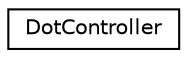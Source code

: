 digraph "Graphical Class Hierarchy"
{
 // LATEX_PDF_SIZE
  edge [fontname="Helvetica",fontsize="10",labelfontname="Helvetica",labelfontsize="10"];
  node [fontname="Helvetica",fontsize="10",shape=record];
  rankdir="LR";
  Node0 [label="DotController",height=0.2,width=0.4,color="black", fillcolor="white", style="filled",URL="$classDotController.html",tooltip="Manages the creation, deletion and tracking of Dots in the game."];
}
